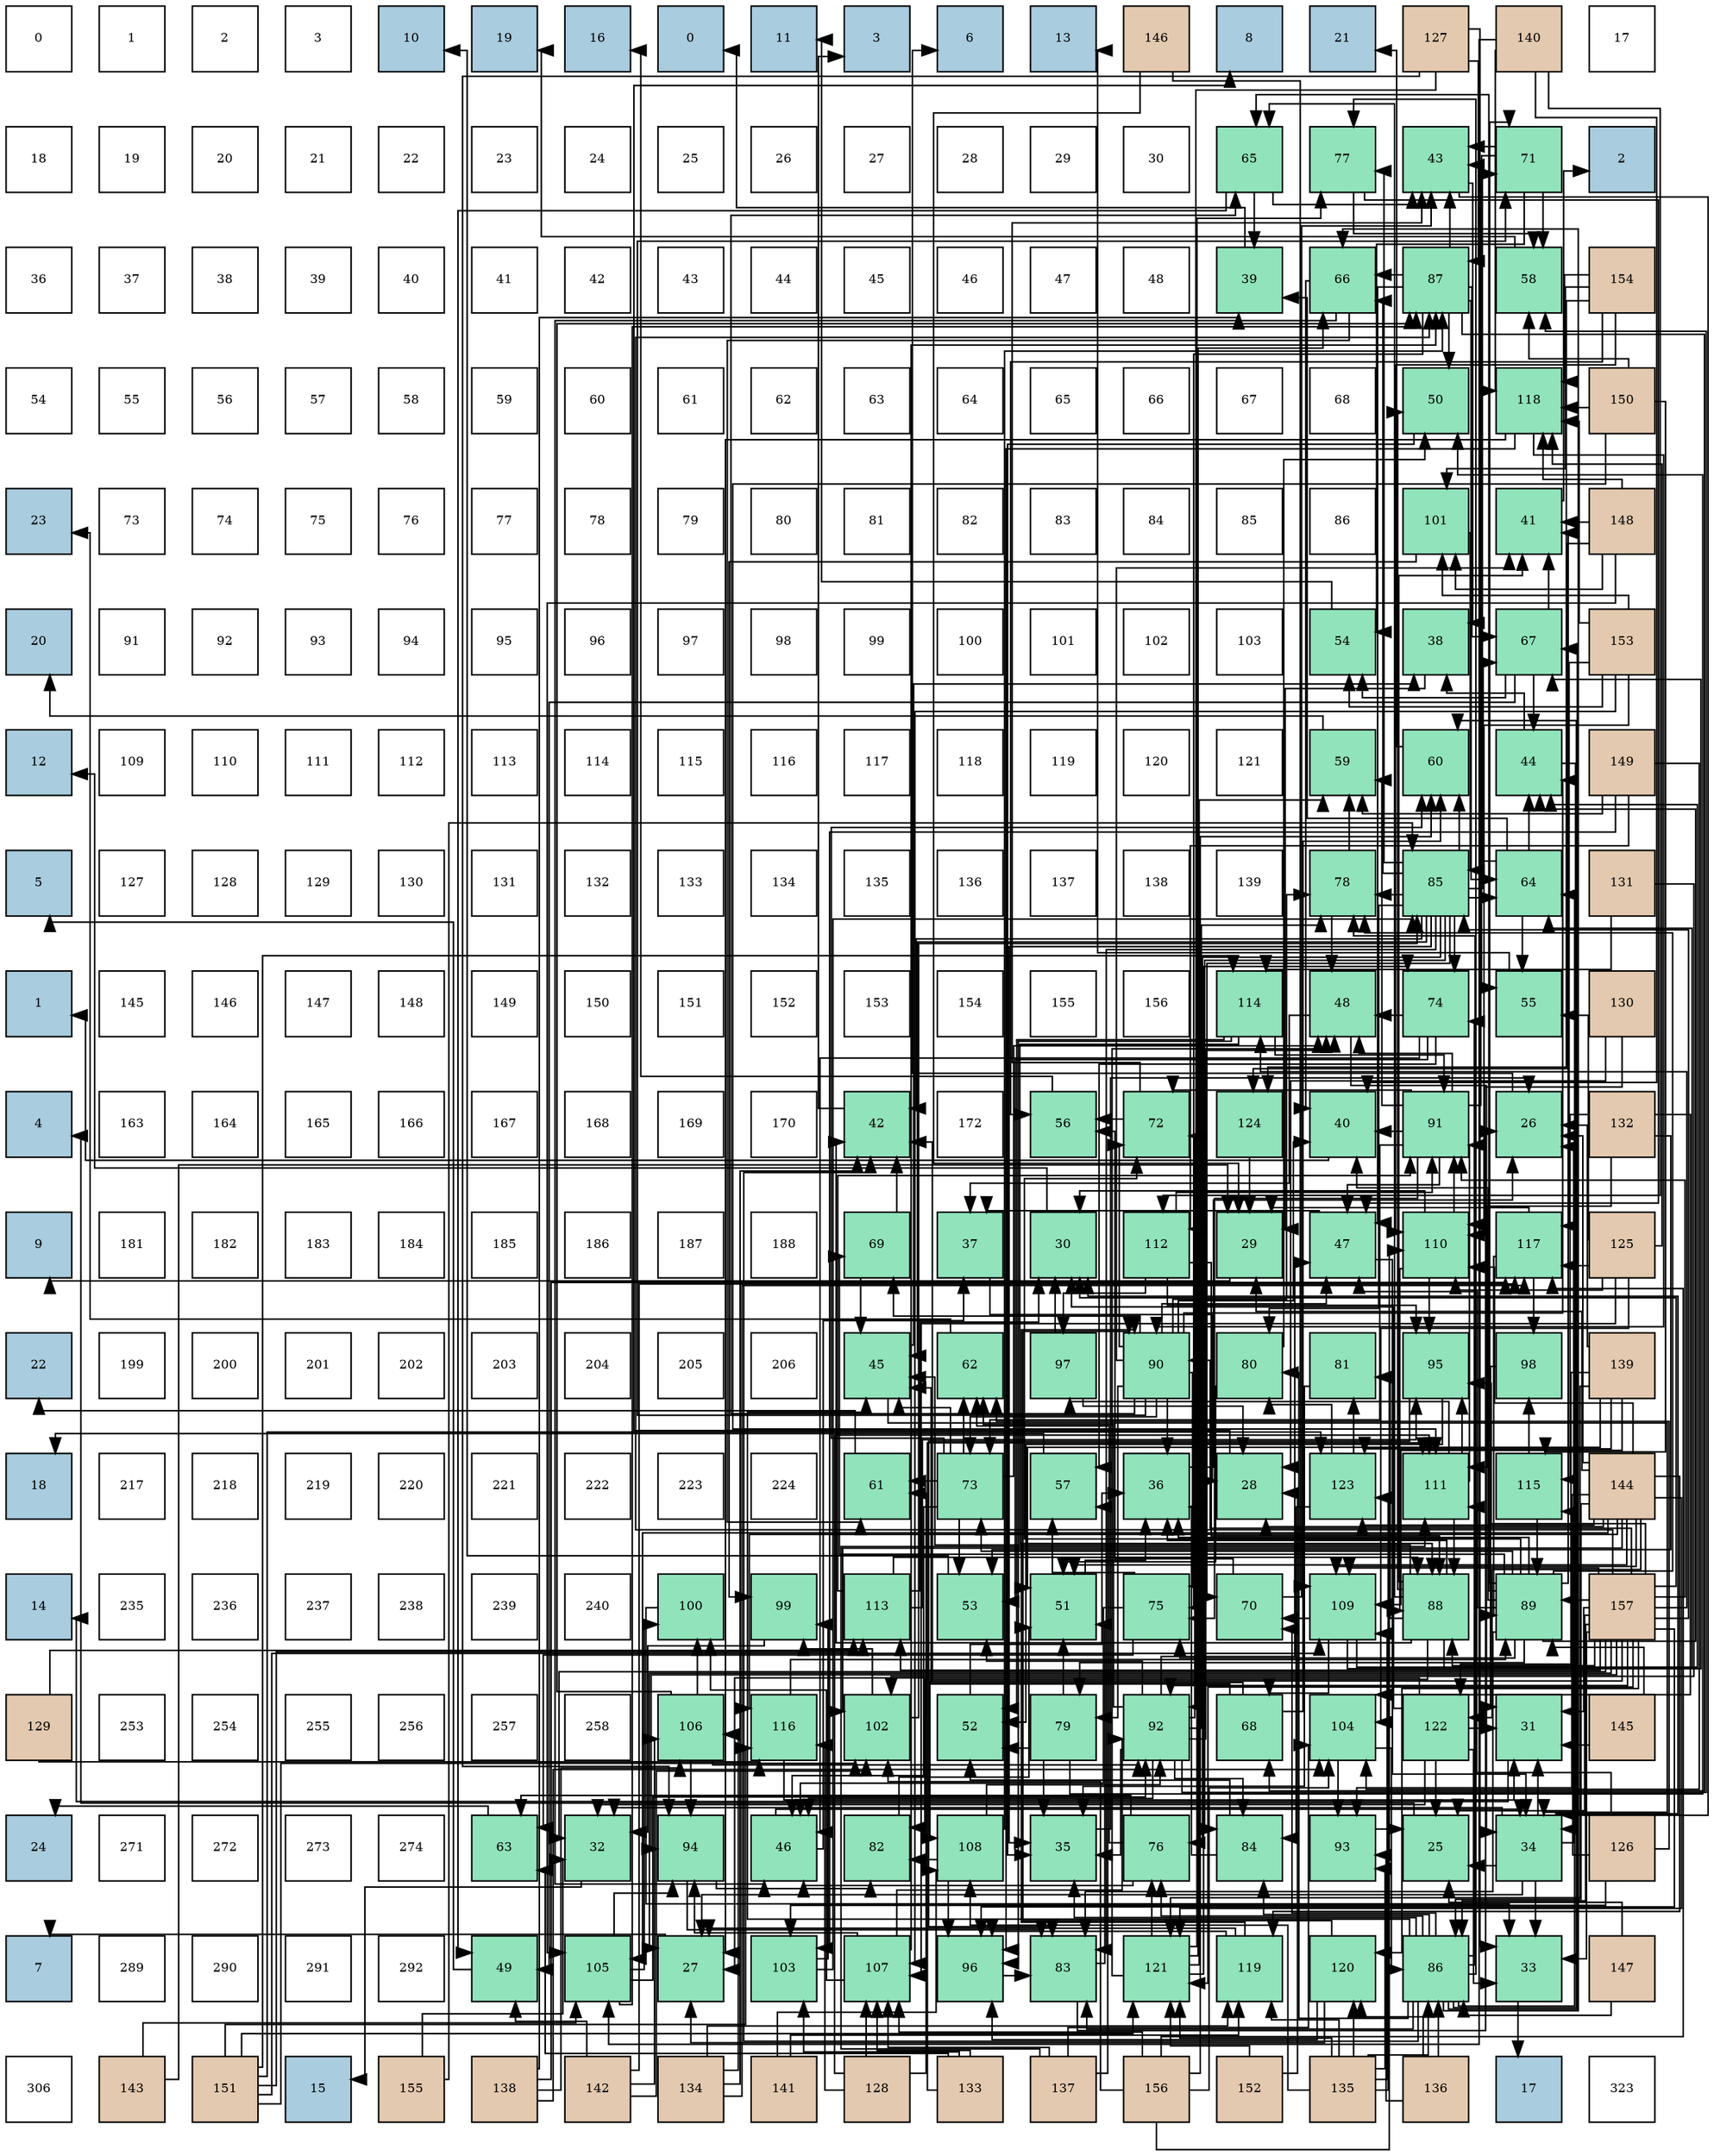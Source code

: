 digraph layout{
 rankdir=TB;
 splines=ortho;
 node [style=filled shape=square fixedsize=true width=0.6];
0[label="0", fontsize=8, fillcolor="#ffffff"];
1[label="1", fontsize=8, fillcolor="#ffffff"];
2[label="2", fontsize=8, fillcolor="#ffffff"];
3[label="3", fontsize=8, fillcolor="#ffffff"];
4[label="10", fontsize=8, fillcolor="#a9ccde"];
5[label="19", fontsize=8, fillcolor="#a9ccde"];
6[label="16", fontsize=8, fillcolor="#a9ccde"];
7[label="0", fontsize=8, fillcolor="#a9ccde"];
8[label="11", fontsize=8, fillcolor="#a9ccde"];
9[label="3", fontsize=8, fillcolor="#a9ccde"];
10[label="6", fontsize=8, fillcolor="#a9ccde"];
11[label="13", fontsize=8, fillcolor="#a9ccde"];
12[label="146", fontsize=8, fillcolor="#e3c9af"];
13[label="8", fontsize=8, fillcolor="#a9ccde"];
14[label="21", fontsize=8, fillcolor="#a9ccde"];
15[label="127", fontsize=8, fillcolor="#e3c9af"];
16[label="140", fontsize=8, fillcolor="#e3c9af"];
17[label="17", fontsize=8, fillcolor="#ffffff"];
18[label="18", fontsize=8, fillcolor="#ffffff"];
19[label="19", fontsize=8, fillcolor="#ffffff"];
20[label="20", fontsize=8, fillcolor="#ffffff"];
21[label="21", fontsize=8, fillcolor="#ffffff"];
22[label="22", fontsize=8, fillcolor="#ffffff"];
23[label="23", fontsize=8, fillcolor="#ffffff"];
24[label="24", fontsize=8, fillcolor="#ffffff"];
25[label="25", fontsize=8, fillcolor="#ffffff"];
26[label="26", fontsize=8, fillcolor="#ffffff"];
27[label="27", fontsize=8, fillcolor="#ffffff"];
28[label="28", fontsize=8, fillcolor="#ffffff"];
29[label="29", fontsize=8, fillcolor="#ffffff"];
30[label="30", fontsize=8, fillcolor="#ffffff"];
31[label="65", fontsize=8, fillcolor="#91e3bb"];
32[label="77", fontsize=8, fillcolor="#91e3bb"];
33[label="43", fontsize=8, fillcolor="#91e3bb"];
34[label="71", fontsize=8, fillcolor="#91e3bb"];
35[label="2", fontsize=8, fillcolor="#a9ccde"];
36[label="36", fontsize=8, fillcolor="#ffffff"];
37[label="37", fontsize=8, fillcolor="#ffffff"];
38[label="38", fontsize=8, fillcolor="#ffffff"];
39[label="39", fontsize=8, fillcolor="#ffffff"];
40[label="40", fontsize=8, fillcolor="#ffffff"];
41[label="41", fontsize=8, fillcolor="#ffffff"];
42[label="42", fontsize=8, fillcolor="#ffffff"];
43[label="43", fontsize=8, fillcolor="#ffffff"];
44[label="44", fontsize=8, fillcolor="#ffffff"];
45[label="45", fontsize=8, fillcolor="#ffffff"];
46[label="46", fontsize=8, fillcolor="#ffffff"];
47[label="47", fontsize=8, fillcolor="#ffffff"];
48[label="48", fontsize=8, fillcolor="#ffffff"];
49[label="39", fontsize=8, fillcolor="#91e3bb"];
50[label="66", fontsize=8, fillcolor="#91e3bb"];
51[label="87", fontsize=8, fillcolor="#91e3bb"];
52[label="58", fontsize=8, fillcolor="#91e3bb"];
53[label="154", fontsize=8, fillcolor="#e3c9af"];
54[label="54", fontsize=8, fillcolor="#ffffff"];
55[label="55", fontsize=8, fillcolor="#ffffff"];
56[label="56", fontsize=8, fillcolor="#ffffff"];
57[label="57", fontsize=8, fillcolor="#ffffff"];
58[label="58", fontsize=8, fillcolor="#ffffff"];
59[label="59", fontsize=8, fillcolor="#ffffff"];
60[label="60", fontsize=8, fillcolor="#ffffff"];
61[label="61", fontsize=8, fillcolor="#ffffff"];
62[label="62", fontsize=8, fillcolor="#ffffff"];
63[label="63", fontsize=8, fillcolor="#ffffff"];
64[label="64", fontsize=8, fillcolor="#ffffff"];
65[label="65", fontsize=8, fillcolor="#ffffff"];
66[label="66", fontsize=8, fillcolor="#ffffff"];
67[label="67", fontsize=8, fillcolor="#ffffff"];
68[label="68", fontsize=8, fillcolor="#ffffff"];
69[label="50", fontsize=8, fillcolor="#91e3bb"];
70[label="118", fontsize=8, fillcolor="#91e3bb"];
71[label="150", fontsize=8, fillcolor="#e3c9af"];
72[label="23", fontsize=8, fillcolor="#a9ccde"];
73[label="73", fontsize=8, fillcolor="#ffffff"];
74[label="74", fontsize=8, fillcolor="#ffffff"];
75[label="75", fontsize=8, fillcolor="#ffffff"];
76[label="76", fontsize=8, fillcolor="#ffffff"];
77[label="77", fontsize=8, fillcolor="#ffffff"];
78[label="78", fontsize=8, fillcolor="#ffffff"];
79[label="79", fontsize=8, fillcolor="#ffffff"];
80[label="80", fontsize=8, fillcolor="#ffffff"];
81[label="81", fontsize=8, fillcolor="#ffffff"];
82[label="82", fontsize=8, fillcolor="#ffffff"];
83[label="83", fontsize=8, fillcolor="#ffffff"];
84[label="84", fontsize=8, fillcolor="#ffffff"];
85[label="85", fontsize=8, fillcolor="#ffffff"];
86[label="86", fontsize=8, fillcolor="#ffffff"];
87[label="101", fontsize=8, fillcolor="#91e3bb"];
88[label="41", fontsize=8, fillcolor="#91e3bb"];
89[label="148", fontsize=8, fillcolor="#e3c9af"];
90[label="20", fontsize=8, fillcolor="#a9ccde"];
91[label="91", fontsize=8, fillcolor="#ffffff"];
92[label="92", fontsize=8, fillcolor="#ffffff"];
93[label="93", fontsize=8, fillcolor="#ffffff"];
94[label="94", fontsize=8, fillcolor="#ffffff"];
95[label="95", fontsize=8, fillcolor="#ffffff"];
96[label="96", fontsize=8, fillcolor="#ffffff"];
97[label="97", fontsize=8, fillcolor="#ffffff"];
98[label="98", fontsize=8, fillcolor="#ffffff"];
99[label="99", fontsize=8, fillcolor="#ffffff"];
100[label="100", fontsize=8, fillcolor="#ffffff"];
101[label="101", fontsize=8, fillcolor="#ffffff"];
102[label="102", fontsize=8, fillcolor="#ffffff"];
103[label="103", fontsize=8, fillcolor="#ffffff"];
104[label="54", fontsize=8, fillcolor="#91e3bb"];
105[label="38", fontsize=8, fillcolor="#91e3bb"];
106[label="67", fontsize=8, fillcolor="#91e3bb"];
107[label="153", fontsize=8, fillcolor="#e3c9af"];
108[label="12", fontsize=8, fillcolor="#a9ccde"];
109[label="109", fontsize=8, fillcolor="#ffffff"];
110[label="110", fontsize=8, fillcolor="#ffffff"];
111[label="111", fontsize=8, fillcolor="#ffffff"];
112[label="112", fontsize=8, fillcolor="#ffffff"];
113[label="113", fontsize=8, fillcolor="#ffffff"];
114[label="114", fontsize=8, fillcolor="#ffffff"];
115[label="115", fontsize=8, fillcolor="#ffffff"];
116[label="116", fontsize=8, fillcolor="#ffffff"];
117[label="117", fontsize=8, fillcolor="#ffffff"];
118[label="118", fontsize=8, fillcolor="#ffffff"];
119[label="119", fontsize=8, fillcolor="#ffffff"];
120[label="120", fontsize=8, fillcolor="#ffffff"];
121[label="121", fontsize=8, fillcolor="#ffffff"];
122[label="59", fontsize=8, fillcolor="#91e3bb"];
123[label="60", fontsize=8, fillcolor="#91e3bb"];
124[label="44", fontsize=8, fillcolor="#91e3bb"];
125[label="149", fontsize=8, fillcolor="#e3c9af"];
126[label="5", fontsize=8, fillcolor="#a9ccde"];
127[label="127", fontsize=8, fillcolor="#ffffff"];
128[label="128", fontsize=8, fillcolor="#ffffff"];
129[label="129", fontsize=8, fillcolor="#ffffff"];
130[label="130", fontsize=8, fillcolor="#ffffff"];
131[label="131", fontsize=8, fillcolor="#ffffff"];
132[label="132", fontsize=8, fillcolor="#ffffff"];
133[label="133", fontsize=8, fillcolor="#ffffff"];
134[label="134", fontsize=8, fillcolor="#ffffff"];
135[label="135", fontsize=8, fillcolor="#ffffff"];
136[label="136", fontsize=8, fillcolor="#ffffff"];
137[label="137", fontsize=8, fillcolor="#ffffff"];
138[label="138", fontsize=8, fillcolor="#ffffff"];
139[label="139", fontsize=8, fillcolor="#ffffff"];
140[label="78", fontsize=8, fillcolor="#91e3bb"];
141[label="85", fontsize=8, fillcolor="#91e3bb"];
142[label="64", fontsize=8, fillcolor="#91e3bb"];
143[label="131", fontsize=8, fillcolor="#e3c9af"];
144[label="1", fontsize=8, fillcolor="#a9ccde"];
145[label="145", fontsize=8, fillcolor="#ffffff"];
146[label="146", fontsize=8, fillcolor="#ffffff"];
147[label="147", fontsize=8, fillcolor="#ffffff"];
148[label="148", fontsize=8, fillcolor="#ffffff"];
149[label="149", fontsize=8, fillcolor="#ffffff"];
150[label="150", fontsize=8, fillcolor="#ffffff"];
151[label="151", fontsize=8, fillcolor="#ffffff"];
152[label="152", fontsize=8, fillcolor="#ffffff"];
153[label="153", fontsize=8, fillcolor="#ffffff"];
154[label="154", fontsize=8, fillcolor="#ffffff"];
155[label="155", fontsize=8, fillcolor="#ffffff"];
156[label="156", fontsize=8, fillcolor="#ffffff"];
157[label="114", fontsize=8, fillcolor="#91e3bb"];
158[label="48", fontsize=8, fillcolor="#91e3bb"];
159[label="74", fontsize=8, fillcolor="#91e3bb"];
160[label="55", fontsize=8, fillcolor="#91e3bb"];
161[label="130", fontsize=8, fillcolor="#e3c9af"];
162[label="4", fontsize=8, fillcolor="#a9ccde"];
163[label="163", fontsize=8, fillcolor="#ffffff"];
164[label="164", fontsize=8, fillcolor="#ffffff"];
165[label="165", fontsize=8, fillcolor="#ffffff"];
166[label="166", fontsize=8, fillcolor="#ffffff"];
167[label="167", fontsize=8, fillcolor="#ffffff"];
168[label="168", fontsize=8, fillcolor="#ffffff"];
169[label="169", fontsize=8, fillcolor="#ffffff"];
170[label="170", fontsize=8, fillcolor="#ffffff"];
171[label="42", fontsize=8, fillcolor="#91e3bb"];
172[label="172", fontsize=8, fillcolor="#ffffff"];
173[label="56", fontsize=8, fillcolor="#91e3bb"];
174[label="72", fontsize=8, fillcolor="#91e3bb"];
175[label="124", fontsize=8, fillcolor="#91e3bb"];
176[label="40", fontsize=8, fillcolor="#91e3bb"];
177[label="91", fontsize=8, fillcolor="#91e3bb"];
178[label="26", fontsize=8, fillcolor="#91e3bb"];
179[label="132", fontsize=8, fillcolor="#e3c9af"];
180[label="9", fontsize=8, fillcolor="#a9ccde"];
181[label="181", fontsize=8, fillcolor="#ffffff"];
182[label="182", fontsize=8, fillcolor="#ffffff"];
183[label="183", fontsize=8, fillcolor="#ffffff"];
184[label="184", fontsize=8, fillcolor="#ffffff"];
185[label="185", fontsize=8, fillcolor="#ffffff"];
186[label="186", fontsize=8, fillcolor="#ffffff"];
187[label="187", fontsize=8, fillcolor="#ffffff"];
188[label="188", fontsize=8, fillcolor="#ffffff"];
189[label="69", fontsize=8, fillcolor="#91e3bb"];
190[label="37", fontsize=8, fillcolor="#91e3bb"];
191[label="30", fontsize=8, fillcolor="#91e3bb"];
192[label="112", fontsize=8, fillcolor="#91e3bb"];
193[label="29", fontsize=8, fillcolor="#91e3bb"];
194[label="47", fontsize=8, fillcolor="#91e3bb"];
195[label="110", fontsize=8, fillcolor="#91e3bb"];
196[label="117", fontsize=8, fillcolor="#91e3bb"];
197[label="125", fontsize=8, fillcolor="#e3c9af"];
198[label="22", fontsize=8, fillcolor="#a9ccde"];
199[label="199", fontsize=8, fillcolor="#ffffff"];
200[label="200", fontsize=8, fillcolor="#ffffff"];
201[label="201", fontsize=8, fillcolor="#ffffff"];
202[label="202", fontsize=8, fillcolor="#ffffff"];
203[label="203", fontsize=8, fillcolor="#ffffff"];
204[label="204", fontsize=8, fillcolor="#ffffff"];
205[label="205", fontsize=8, fillcolor="#ffffff"];
206[label="206", fontsize=8, fillcolor="#ffffff"];
207[label="45", fontsize=8, fillcolor="#91e3bb"];
208[label="62", fontsize=8, fillcolor="#91e3bb"];
209[label="97", fontsize=8, fillcolor="#91e3bb"];
210[label="90", fontsize=8, fillcolor="#91e3bb"];
211[label="80", fontsize=8, fillcolor="#91e3bb"];
212[label="81", fontsize=8, fillcolor="#91e3bb"];
213[label="95", fontsize=8, fillcolor="#91e3bb"];
214[label="98", fontsize=8, fillcolor="#91e3bb"];
215[label="139", fontsize=8, fillcolor="#e3c9af"];
216[label="18", fontsize=8, fillcolor="#a9ccde"];
217[label="217", fontsize=8, fillcolor="#ffffff"];
218[label="218", fontsize=8, fillcolor="#ffffff"];
219[label="219", fontsize=8, fillcolor="#ffffff"];
220[label="220", fontsize=8, fillcolor="#ffffff"];
221[label="221", fontsize=8, fillcolor="#ffffff"];
222[label="222", fontsize=8, fillcolor="#ffffff"];
223[label="223", fontsize=8, fillcolor="#ffffff"];
224[label="224", fontsize=8, fillcolor="#ffffff"];
225[label="61", fontsize=8, fillcolor="#91e3bb"];
226[label="73", fontsize=8, fillcolor="#91e3bb"];
227[label="57", fontsize=8, fillcolor="#91e3bb"];
228[label="36", fontsize=8, fillcolor="#91e3bb"];
229[label="28", fontsize=8, fillcolor="#91e3bb"];
230[label="123", fontsize=8, fillcolor="#91e3bb"];
231[label="111", fontsize=8, fillcolor="#91e3bb"];
232[label="115", fontsize=8, fillcolor="#91e3bb"];
233[label="144", fontsize=8, fillcolor="#e3c9af"];
234[label="14", fontsize=8, fillcolor="#a9ccde"];
235[label="235", fontsize=8, fillcolor="#ffffff"];
236[label="236", fontsize=8, fillcolor="#ffffff"];
237[label="237", fontsize=8, fillcolor="#ffffff"];
238[label="238", fontsize=8, fillcolor="#ffffff"];
239[label="239", fontsize=8, fillcolor="#ffffff"];
240[label="240", fontsize=8, fillcolor="#ffffff"];
241[label="100", fontsize=8, fillcolor="#91e3bb"];
242[label="99", fontsize=8, fillcolor="#91e3bb"];
243[label="113", fontsize=8, fillcolor="#91e3bb"];
244[label="53", fontsize=8, fillcolor="#91e3bb"];
245[label="51", fontsize=8, fillcolor="#91e3bb"];
246[label="75", fontsize=8, fillcolor="#91e3bb"];
247[label="70", fontsize=8, fillcolor="#91e3bb"];
248[label="109", fontsize=8, fillcolor="#91e3bb"];
249[label="88", fontsize=8, fillcolor="#91e3bb"];
250[label="89", fontsize=8, fillcolor="#91e3bb"];
251[label="157", fontsize=8, fillcolor="#e3c9af"];
252[label="129", fontsize=8, fillcolor="#e3c9af"];
253[label="253", fontsize=8, fillcolor="#ffffff"];
254[label="254", fontsize=8, fillcolor="#ffffff"];
255[label="255", fontsize=8, fillcolor="#ffffff"];
256[label="256", fontsize=8, fillcolor="#ffffff"];
257[label="257", fontsize=8, fillcolor="#ffffff"];
258[label="258", fontsize=8, fillcolor="#ffffff"];
259[label="106", fontsize=8, fillcolor="#91e3bb"];
260[label="116", fontsize=8, fillcolor="#91e3bb"];
261[label="102", fontsize=8, fillcolor="#91e3bb"];
262[label="52", fontsize=8, fillcolor="#91e3bb"];
263[label="79", fontsize=8, fillcolor="#91e3bb"];
264[label="92", fontsize=8, fillcolor="#91e3bb"];
265[label="68", fontsize=8, fillcolor="#91e3bb"];
266[label="104", fontsize=8, fillcolor="#91e3bb"];
267[label="122", fontsize=8, fillcolor="#91e3bb"];
268[label="31", fontsize=8, fillcolor="#91e3bb"];
269[label="145", fontsize=8, fillcolor="#e3c9af"];
270[label="24", fontsize=8, fillcolor="#a9ccde"];
271[label="271", fontsize=8, fillcolor="#ffffff"];
272[label="272", fontsize=8, fillcolor="#ffffff"];
273[label="273", fontsize=8, fillcolor="#ffffff"];
274[label="274", fontsize=8, fillcolor="#ffffff"];
275[label="63", fontsize=8, fillcolor="#91e3bb"];
276[label="32", fontsize=8, fillcolor="#91e3bb"];
277[label="94", fontsize=8, fillcolor="#91e3bb"];
278[label="46", fontsize=8, fillcolor="#91e3bb"];
279[label="82", fontsize=8, fillcolor="#91e3bb"];
280[label="108", fontsize=8, fillcolor="#91e3bb"];
281[label="35", fontsize=8, fillcolor="#91e3bb"];
282[label="76", fontsize=8, fillcolor="#91e3bb"];
283[label="84", fontsize=8, fillcolor="#91e3bb"];
284[label="93", fontsize=8, fillcolor="#91e3bb"];
285[label="25", fontsize=8, fillcolor="#91e3bb"];
286[label="34", fontsize=8, fillcolor="#91e3bb"];
287[label="126", fontsize=8, fillcolor="#e3c9af"];
288[label="7", fontsize=8, fillcolor="#a9ccde"];
289[label="289", fontsize=8, fillcolor="#ffffff"];
290[label="290", fontsize=8, fillcolor="#ffffff"];
291[label="291", fontsize=8, fillcolor="#ffffff"];
292[label="292", fontsize=8, fillcolor="#ffffff"];
293[label="49", fontsize=8, fillcolor="#91e3bb"];
294[label="105", fontsize=8, fillcolor="#91e3bb"];
295[label="27", fontsize=8, fillcolor="#91e3bb"];
296[label="103", fontsize=8, fillcolor="#91e3bb"];
297[label="107", fontsize=8, fillcolor="#91e3bb"];
298[label="96", fontsize=8, fillcolor="#91e3bb"];
299[label="83", fontsize=8, fillcolor="#91e3bb"];
300[label="121", fontsize=8, fillcolor="#91e3bb"];
301[label="119", fontsize=8, fillcolor="#91e3bb"];
302[label="120", fontsize=8, fillcolor="#91e3bb"];
303[label="86", fontsize=8, fillcolor="#91e3bb"];
304[label="33", fontsize=8, fillcolor="#91e3bb"];
305[label="147", fontsize=8, fillcolor="#e3c9af"];
306[label="306", fontsize=8, fillcolor="#ffffff"];
307[label="143", fontsize=8, fillcolor="#e3c9af"];
308[label="151", fontsize=8, fillcolor="#e3c9af"];
309[label="15", fontsize=8, fillcolor="#a9ccde"];
310[label="155", fontsize=8, fillcolor="#e3c9af"];
311[label="138", fontsize=8, fillcolor="#e3c9af"];
312[label="142", fontsize=8, fillcolor="#e3c9af"];
313[label="134", fontsize=8, fillcolor="#e3c9af"];
314[label="141", fontsize=8, fillcolor="#e3c9af"];
315[label="128", fontsize=8, fillcolor="#e3c9af"];
316[label="133", fontsize=8, fillcolor="#e3c9af"];
317[label="137", fontsize=8, fillcolor="#e3c9af"];
318[label="156", fontsize=8, fillcolor="#e3c9af"];
319[label="152", fontsize=8, fillcolor="#e3c9af"];
320[label="135", fontsize=8, fillcolor="#e3c9af"];
321[label="136", fontsize=8, fillcolor="#e3c9af"];
322[label="17", fontsize=8, fillcolor="#a9ccde"];
323[label="323", fontsize=8, fillcolor="#ffffff"];
edge [constraint=false, style=vis];285 -> 162;
178 -> 10;
295 -> 288;
229 -> 13;
193 -> 180;
191 -> 108;
268 -> 234;
276 -> 309;
304 -> 322;
286 -> 285;
286 -> 178;
286 -> 295;
286 -> 191;
286 -> 268;
286 -> 276;
286 -> 304;
281 -> 178;
228 -> 178;
190 -> 229;
105 -> 193;
49 -> 7;
176 -> 144;
88 -> 35;
171 -> 9;
33 -> 286;
33 -> 105;
124 -> 286;
124 -> 105;
207 -> 286;
207 -> 105;
278 -> 286;
278 -> 190;
194 -> 286;
194 -> 190;
158 -> 286;
158 -> 190;
293 -> 126;
69 -> 281;
245 -> 228;
262 -> 228;
244 -> 4;
104 -> 8;
160 -> 11;
173 -> 6;
227 -> 216;
52 -> 5;
122 -> 90;
123 -> 14;
225 -> 198;
208 -> 72;
275 -> 270;
142 -> 49;
142 -> 33;
142 -> 124;
142 -> 160;
31 -> 49;
31 -> 33;
31 -> 293;
50 -> 176;
50 -> 278;
50 -> 225;
106 -> 88;
106 -> 124;
106 -> 293;
106 -> 104;
265 -> 171;
265 -> 207;
265 -> 123;
189 -> 171;
189 -> 207;
247 -> 33;
247 -> 173;
34 -> 33;
34 -> 104;
34 -> 160;
34 -> 52;
174 -> 33;
174 -> 173;
226 -> 207;
226 -> 278;
226 -> 158;
226 -> 244;
226 -> 123;
226 -> 225;
226 -> 208;
159 -> 278;
159 -> 158;
159 -> 244;
159 -> 227;
246 -> 278;
246 -> 227;
246 -> 275;
282 -> 278;
282 -> 208;
282 -> 275;
32 -> 194;
32 -> 52;
140 -> 158;
140 -> 122;
263 -> 281;
263 -> 69;
263 -> 245;
263 -> 262;
211 -> 69;
211 -> 245;
212 -> 281;
279 -> 245;
299 -> 178;
299 -> 245;
283 -> 228;
283 -> 262;
141 -> 281;
141 -> 171;
141 -> 207;
141 -> 123;
141 -> 142;
141 -> 50;
141 -> 106;
141 -> 247;
141 -> 159;
141 -> 282;
141 -> 32;
141 -> 140;
141 -> 211;
141 -> 299;
141 -> 283;
303 -> 281;
303 -> 171;
303 -> 207;
303 -> 123;
303 -> 142;
303 -> 50;
303 -> 106;
303 -> 247;
303 -> 159;
303 -> 282;
303 -> 32;
303 -> 140;
303 -> 211;
303 -> 299;
303 -> 283;
51 -> 33;
51 -> 194;
51 -> 69;
51 -> 142;
51 -> 50;
51 -> 106;
51 -> 265;
51 -> 246;
249 -> 228;
249 -> 88;
249 -> 171;
249 -> 124;
249 -> 207;
249 -> 69;
249 -> 31;
249 -> 212;
249 -> 279;
250 -> 228;
250 -> 176;
250 -> 88;
250 -> 124;
250 -> 194;
250 -> 31;
250 -> 189;
250 -> 34;
250 -> 174;
250 -> 226;
250 -> 246;
250 -> 140;
250 -> 263;
250 -> 299;
210 -> 228;
210 -> 176;
210 -> 88;
210 -> 124;
210 -> 194;
210 -> 31;
210 -> 189;
210 -> 34;
210 -> 174;
210 -> 226;
210 -> 246;
210 -> 140;
210 -> 263;
177 -> 176;
177 -> 194;
177 -> 158;
177 -> 122;
177 -> 34;
177 -> 174;
177 -> 226;
177 -> 246;
264 -> 281;
264 -> 278;
264 -> 194;
264 -> 158;
264 -> 244;
264 -> 52;
264 -> 208;
264 -> 174;
264 -> 140;
264 -> 283;
284 -> 285;
277 -> 279;
277 -> 299;
213 -> 262;
213 -> 299;
298 -> 299;
209 -> 229;
209 -> 191;
214 -> 268;
242 -> 276;
241 -> 304;
87 -> 141;
87 -> 242;
261 -> 141;
261 -> 242;
296 -> 141;
296 -> 242;
266 -> 303;
266 -> 284;
294 -> 51;
294 -> 264;
294 -> 277;
294 -> 241;
259 -> 51;
259 -> 264;
259 -> 277;
259 -> 241;
297 -> 51;
297 -> 264;
297 -> 277;
297 -> 241;
280 -> 279;
280 -> 51;
280 -> 264;
280 -> 298;
248 -> 142;
248 -> 106;
248 -> 265;
248 -> 247;
195 -> 191;
195 -> 249;
195 -> 177;
195 -> 213;
231 -> 249;
231 -> 177;
231 -> 213;
231 -> 209;
192 -> 249;
192 -> 177;
192 -> 213;
192 -> 209;
243 -> 191;
243 -> 249;
243 -> 177;
243 -> 213;
157 -> 262;
157 -> 249;
157 -> 177;
157 -> 298;
232 -> 250;
232 -> 214;
260 -> 268;
260 -> 250;
196 -> 193;
196 -> 250;
196 -> 214;
70 -> 295;
70 -> 210;
70 -> 298;
301 -> 295;
301 -> 210;
301 -> 298;
302 -> 295;
302 -> 210;
302 -> 298;
300 -> 158;
300 -> 122;
300 -> 50;
300 -> 159;
300 -> 282;
300 -> 32;
267 -> 285;
267 -> 295;
267 -> 191;
267 -> 268;
267 -> 276;
267 -> 304;
230 -> 211;
230 -> 212;
230 -> 283;
175 -> 193;
197 -> 160;
197 -> 266;
197 -> 297;
197 -> 195;
197 -> 196;
197 -> 70;
287 -> 208;
287 -> 296;
287 -> 231;
287 -> 232;
15 -> 304;
15 -> 51;
15 -> 264;
15 -> 277;
315 -> 225;
315 -> 297;
315 -> 231;
315 -> 260;
252 -> 243;
252 -> 260;
161 -> 229;
161 -> 195;
143 -> 261;
143 -> 157;
179 -> 244;
179 -> 266;
179 -> 231;
179 -> 232;
316 -> 275;
316 -> 296;
316 -> 297;
316 -> 231;
313 -> 171;
313 -> 259;
313 -> 196;
313 -> 301;
320 -> 303;
320 -> 284;
320 -> 280;
320 -> 248;
320 -> 301;
320 -> 302;
320 -> 300;
320 -> 230;
321 -> 303;
321 -> 284;
321 -> 302;
317 -> 227;
317 -> 266;
317 -> 297;
317 -> 231;
311 -> 49;
311 -> 266;
311 -> 259;
311 -> 196;
215 -> 178;
215 -> 245;
215 -> 248;
215 -> 300;
215 -> 267;
215 -> 230;
16 -> 176;
16 -> 294;
16 -> 192;
16 -> 70;
314 -> 280;
314 -> 301;
312 -> 293;
312 -> 261;
312 -> 259;
312 -> 196;
307 -> 193;
307 -> 294;
233 -> 178;
233 -> 229;
233 -> 193;
233 -> 245;
233 -> 303;
233 -> 284;
233 -> 261;
233 -> 294;
233 -> 248;
233 -> 195;
233 -> 260;
233 -> 301;
233 -> 300;
233 -> 267;
233 -> 230;
269 -> 268;
269 -> 250;
12 -> 193;
12 -> 248;
305 -> 285;
305 -> 303;
89 -> 88;
89 -> 87;
89 -> 294;
89 -> 70;
89 -> 175;
125 -> 122;
125 -> 296;
125 -> 266;
125 -> 192;
71 -> 52;
71 -> 231;
71 -> 232;
71 -> 70;
308 -> 261;
308 -> 248;
308 -> 243;
308 -> 157;
308 -> 260;
308 -> 300;
308 -> 230;
319 -> 229;
319 -> 300;
107 -> 104;
107 -> 87;
107 -> 297;
107 -> 195;
107 -> 196;
107 -> 70;
53 -> 173;
53 -> 87;
53 -> 195;
53 -> 70;
53 -> 175;
310 -> 276;
310 -> 141;
318 -> 123;
318 -> 261;
318 -> 266;
318 -> 297;
318 -> 195;
318 -> 196;
251 -> 285;
251 -> 295;
251 -> 191;
251 -> 268;
251 -> 276;
251 -> 304;
251 -> 141;
251 -> 303;
251 -> 51;
251 -> 249;
251 -> 250;
251 -> 210;
251 -> 177;
251 -> 264;
251 -> 277;
251 -> 213;
251 -> 298;
251 -> 280;
251 -> 248;
251 -> 243;
251 -> 157;
251 -> 302;
251 -> 300;
edge [constraint=true, style=invis];
0 -> 18 -> 36 -> 54 -> 72 -> 90 -> 108 -> 126 -> 144 -> 162 -> 180 -> 198 -> 216 -> 234 -> 252 -> 270 -> 288 -> 306;
1 -> 19 -> 37 -> 55 -> 73 -> 91 -> 109 -> 127 -> 145 -> 163 -> 181 -> 199 -> 217 -> 235 -> 253 -> 271 -> 289 -> 307;
2 -> 20 -> 38 -> 56 -> 74 -> 92 -> 110 -> 128 -> 146 -> 164 -> 182 -> 200 -> 218 -> 236 -> 254 -> 272 -> 290 -> 308;
3 -> 21 -> 39 -> 57 -> 75 -> 93 -> 111 -> 129 -> 147 -> 165 -> 183 -> 201 -> 219 -> 237 -> 255 -> 273 -> 291 -> 309;
4 -> 22 -> 40 -> 58 -> 76 -> 94 -> 112 -> 130 -> 148 -> 166 -> 184 -> 202 -> 220 -> 238 -> 256 -> 274 -> 292 -> 310;
5 -> 23 -> 41 -> 59 -> 77 -> 95 -> 113 -> 131 -> 149 -> 167 -> 185 -> 203 -> 221 -> 239 -> 257 -> 275 -> 293 -> 311;
6 -> 24 -> 42 -> 60 -> 78 -> 96 -> 114 -> 132 -> 150 -> 168 -> 186 -> 204 -> 222 -> 240 -> 258 -> 276 -> 294 -> 312;
7 -> 25 -> 43 -> 61 -> 79 -> 97 -> 115 -> 133 -> 151 -> 169 -> 187 -> 205 -> 223 -> 241 -> 259 -> 277 -> 295 -> 313;
8 -> 26 -> 44 -> 62 -> 80 -> 98 -> 116 -> 134 -> 152 -> 170 -> 188 -> 206 -> 224 -> 242 -> 260 -> 278 -> 296 -> 314;
9 -> 27 -> 45 -> 63 -> 81 -> 99 -> 117 -> 135 -> 153 -> 171 -> 189 -> 207 -> 225 -> 243 -> 261 -> 279 -> 297 -> 315;
10 -> 28 -> 46 -> 64 -> 82 -> 100 -> 118 -> 136 -> 154 -> 172 -> 190 -> 208 -> 226 -> 244 -> 262 -> 280 -> 298 -> 316;
11 -> 29 -> 47 -> 65 -> 83 -> 101 -> 119 -> 137 -> 155 -> 173 -> 191 -> 209 -> 227 -> 245 -> 263 -> 281 -> 299 -> 317;
12 -> 30 -> 48 -> 66 -> 84 -> 102 -> 120 -> 138 -> 156 -> 174 -> 192 -> 210 -> 228 -> 246 -> 264 -> 282 -> 300 -> 318;
13 -> 31 -> 49 -> 67 -> 85 -> 103 -> 121 -> 139 -> 157 -> 175 -> 193 -> 211 -> 229 -> 247 -> 265 -> 283 -> 301 -> 319;
14 -> 32 -> 50 -> 68 -> 86 -> 104 -> 122 -> 140 -> 158 -> 176 -> 194 -> 212 -> 230 -> 248 -> 266 -> 284 -> 302 -> 320;
15 -> 33 -> 51 -> 69 -> 87 -> 105 -> 123 -> 141 -> 159 -> 177 -> 195 -> 213 -> 231 -> 249 -> 267 -> 285 -> 303 -> 321;
16 -> 34 -> 52 -> 70 -> 88 -> 106 -> 124 -> 142 -> 160 -> 178 -> 196 -> 214 -> 232 -> 250 -> 268 -> 286 -> 304 -> 322;
17 -> 35 -> 53 -> 71 -> 89 -> 107 -> 125 -> 143 -> 161 -> 179 -> 197 -> 215 -> 233 -> 251 -> 269 -> 287 -> 305 -> 323;
rank = same {0 -> 1 -> 2 -> 3 -> 4 -> 5 -> 6 -> 7 -> 8 -> 9 -> 10 -> 11 -> 12 -> 13 -> 14 -> 15 -> 16 -> 17};
rank = same {18 -> 19 -> 20 -> 21 -> 22 -> 23 -> 24 -> 25 -> 26 -> 27 -> 28 -> 29 -> 30 -> 31 -> 32 -> 33 -> 34 -> 35};
rank = same {36 -> 37 -> 38 -> 39 -> 40 -> 41 -> 42 -> 43 -> 44 -> 45 -> 46 -> 47 -> 48 -> 49 -> 50 -> 51 -> 52 -> 53};
rank = same {54 -> 55 -> 56 -> 57 -> 58 -> 59 -> 60 -> 61 -> 62 -> 63 -> 64 -> 65 -> 66 -> 67 -> 68 -> 69 -> 70 -> 71};
rank = same {72 -> 73 -> 74 -> 75 -> 76 -> 77 -> 78 -> 79 -> 80 -> 81 -> 82 -> 83 -> 84 -> 85 -> 86 -> 87 -> 88 -> 89};
rank = same {90 -> 91 -> 92 -> 93 -> 94 -> 95 -> 96 -> 97 -> 98 -> 99 -> 100 -> 101 -> 102 -> 103 -> 104 -> 105 -> 106 -> 107};
rank = same {108 -> 109 -> 110 -> 111 -> 112 -> 113 -> 114 -> 115 -> 116 -> 117 -> 118 -> 119 -> 120 -> 121 -> 122 -> 123 -> 124 -> 125};
rank = same {126 -> 127 -> 128 -> 129 -> 130 -> 131 -> 132 -> 133 -> 134 -> 135 -> 136 -> 137 -> 138 -> 139 -> 140 -> 141 -> 142 -> 143};
rank = same {144 -> 145 -> 146 -> 147 -> 148 -> 149 -> 150 -> 151 -> 152 -> 153 -> 154 -> 155 -> 156 -> 157 -> 158 -> 159 -> 160 -> 161};
rank = same {162 -> 163 -> 164 -> 165 -> 166 -> 167 -> 168 -> 169 -> 170 -> 171 -> 172 -> 173 -> 174 -> 175 -> 176 -> 177 -> 178 -> 179};
rank = same {180 -> 181 -> 182 -> 183 -> 184 -> 185 -> 186 -> 187 -> 188 -> 189 -> 190 -> 191 -> 192 -> 193 -> 194 -> 195 -> 196 -> 197};
rank = same {198 -> 199 -> 200 -> 201 -> 202 -> 203 -> 204 -> 205 -> 206 -> 207 -> 208 -> 209 -> 210 -> 211 -> 212 -> 213 -> 214 -> 215};
rank = same {216 -> 217 -> 218 -> 219 -> 220 -> 221 -> 222 -> 223 -> 224 -> 225 -> 226 -> 227 -> 228 -> 229 -> 230 -> 231 -> 232 -> 233};
rank = same {234 -> 235 -> 236 -> 237 -> 238 -> 239 -> 240 -> 241 -> 242 -> 243 -> 244 -> 245 -> 246 -> 247 -> 248 -> 249 -> 250 -> 251};
rank = same {252 -> 253 -> 254 -> 255 -> 256 -> 257 -> 258 -> 259 -> 260 -> 261 -> 262 -> 263 -> 264 -> 265 -> 266 -> 267 -> 268 -> 269};
rank = same {270 -> 271 -> 272 -> 273 -> 274 -> 275 -> 276 -> 277 -> 278 -> 279 -> 280 -> 281 -> 282 -> 283 -> 284 -> 285 -> 286 -> 287};
rank = same {288 -> 289 -> 290 -> 291 -> 292 -> 293 -> 294 -> 295 -> 296 -> 297 -> 298 -> 299 -> 300 -> 301 -> 302 -> 303 -> 304 -> 305};
rank = same {306 -> 307 -> 308 -> 309 -> 310 -> 311 -> 312 -> 313 -> 314 -> 315 -> 316 -> 317 -> 318 -> 319 -> 320 -> 321 -> 322 -> 323};
}